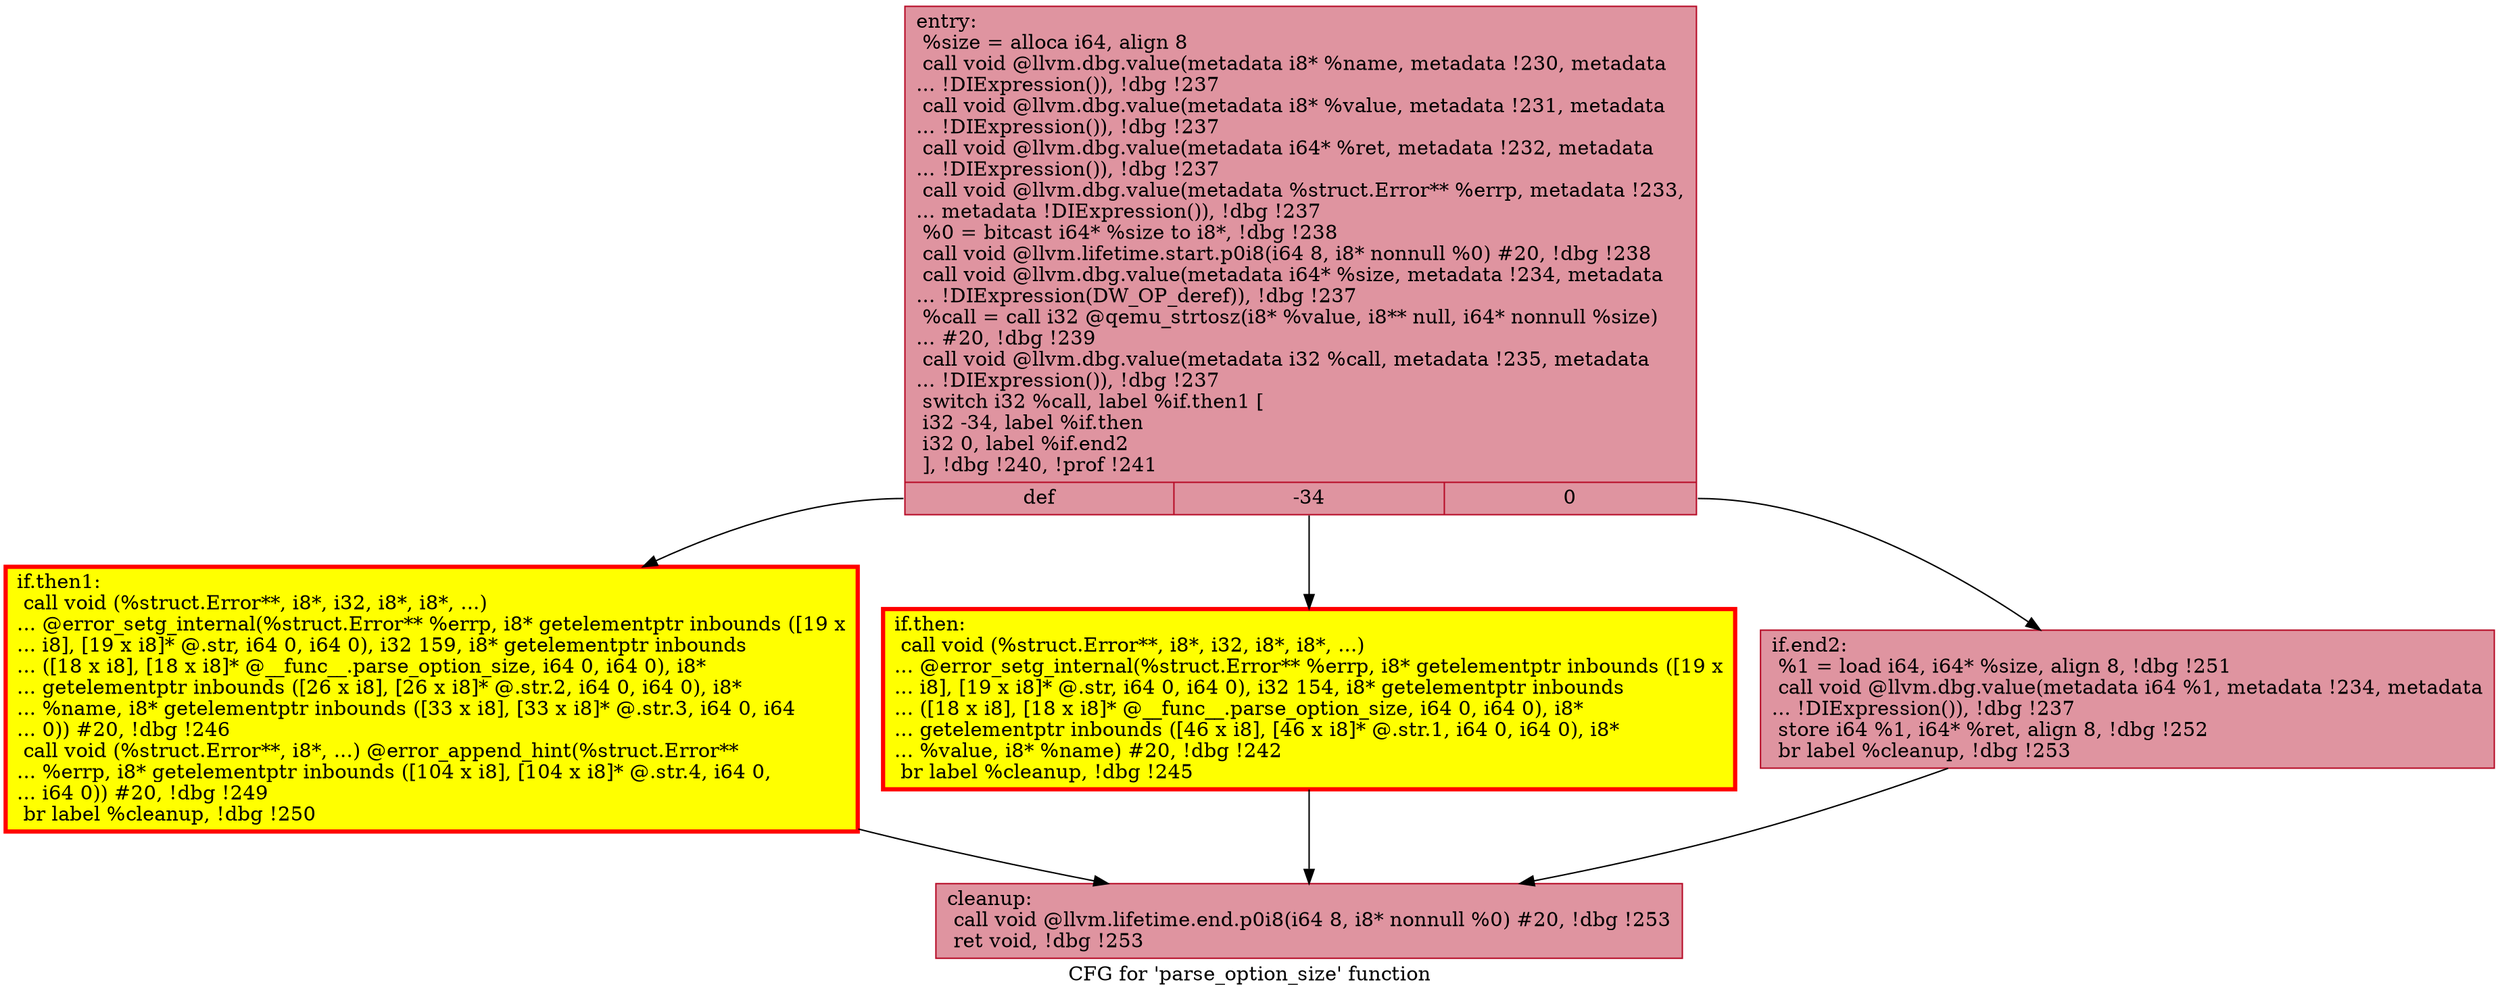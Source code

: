 digraph "CFG for 'parse_option_size' function" {
	label="CFG for 'parse_option_size' function";

	Node0x55ef4217f760 [shape=record,color="#b70d28ff", style=filled, fillcolor="#b70d2870",label="{entry:\l  %size = alloca i64, align 8\l  call void @llvm.dbg.value(metadata i8* %name, metadata !230, metadata\l... !DIExpression()), !dbg !237\l  call void @llvm.dbg.value(metadata i8* %value, metadata !231, metadata\l... !DIExpression()), !dbg !237\l  call void @llvm.dbg.value(metadata i64* %ret, metadata !232, metadata\l... !DIExpression()), !dbg !237\l  call void @llvm.dbg.value(metadata %struct.Error** %errp, metadata !233,\l... metadata !DIExpression()), !dbg !237\l  %0 = bitcast i64* %size to i8*, !dbg !238\l  call void @llvm.lifetime.start.p0i8(i64 8, i8* nonnull %0) #20, !dbg !238\l  call void @llvm.dbg.value(metadata i64* %size, metadata !234, metadata\l... !DIExpression(DW_OP_deref)), !dbg !237\l  %call = call i32 @qemu_strtosz(i8* %value, i8** null, i64* nonnull %size)\l... #20, !dbg !239\l  call void @llvm.dbg.value(metadata i32 %call, metadata !235, metadata\l... !DIExpression()), !dbg !237\l  switch i32 %call, label %if.then1 [\l    i32 -34, label %if.then\l    i32 0, label %if.end2\l  ], !dbg !240, !prof !241\l|{<s0>def|<s1>-34|<s2>0}}"];
	Node0x55ef4217f760:s0 -> Node0x55ef42186f20;
	Node0x55ef4217f760:s1 -> Node0x55ef421848f0;
	Node0x55ef4217f760:s2 -> Node0x55ef42186f70;
	Node0x55ef421848f0 [shape=record,penwidth=3.0, style="filled", color="red", fillcolor="yellow",label="{if.then:                                          \l  call void (%struct.Error**, i8*, i32, i8*, i8*, ...)\l... @error_setg_internal(%struct.Error** %errp, i8* getelementptr inbounds ([19 x\l... i8], [19 x i8]* @.str, i64 0, i64 0), i32 154, i8* getelementptr inbounds\l... ([18 x i8], [18 x i8]* @__func__.parse_option_size, i64 0, i64 0), i8*\l... getelementptr inbounds ([46 x i8], [46 x i8]* @.str.1, i64 0, i64 0), i8*\l... %value, i8* %name) #20, !dbg !242\l  br label %cleanup, !dbg !245\l}"];
	Node0x55ef421848f0 -> Node0x55ef42174040;
	Node0x55ef42186f20 [shape=record,penwidth=3.0, style="filled", color="red", fillcolor="yellow",label="{if.then1:                                         \l  call void (%struct.Error**, i8*, i32, i8*, i8*, ...)\l... @error_setg_internal(%struct.Error** %errp, i8* getelementptr inbounds ([19 x\l... i8], [19 x i8]* @.str, i64 0, i64 0), i32 159, i8* getelementptr inbounds\l... ([18 x i8], [18 x i8]* @__func__.parse_option_size, i64 0, i64 0), i8*\l... getelementptr inbounds ([26 x i8], [26 x i8]* @.str.2, i64 0, i64 0), i8*\l... %name, i8* getelementptr inbounds ([33 x i8], [33 x i8]* @.str.3, i64 0, i64\l... 0)) #20, !dbg !246\l  call void (%struct.Error**, i8*, ...) @error_append_hint(%struct.Error**\l... %errp, i8* getelementptr inbounds ([104 x i8], [104 x i8]* @.str.4, i64 0,\l... i64 0)) #20, !dbg !249\l  br label %cleanup, !dbg !250\l}"];
	Node0x55ef42186f20 -> Node0x55ef42174040;
	Node0x55ef42186f70 [shape=record,color="#b70d28ff", style=filled, fillcolor="#b70d2870",label="{if.end2:                                          \l  %1 = load i64, i64* %size, align 8, !dbg !251\l  call void @llvm.dbg.value(metadata i64 %1, metadata !234, metadata\l... !DIExpression()), !dbg !237\l  store i64 %1, i64* %ret, align 8, !dbg !252\l  br label %cleanup, !dbg !253\l}"];
	Node0x55ef42186f70 -> Node0x55ef42174040;
	Node0x55ef42174040 [shape=record,color="#b70d28ff", style=filled, fillcolor="#b70d2870",label="{cleanup:                                          \l  call void @llvm.lifetime.end.p0i8(i64 8, i8* nonnull %0) #20, !dbg !253\l  ret void, !dbg !253\l}"];
}
